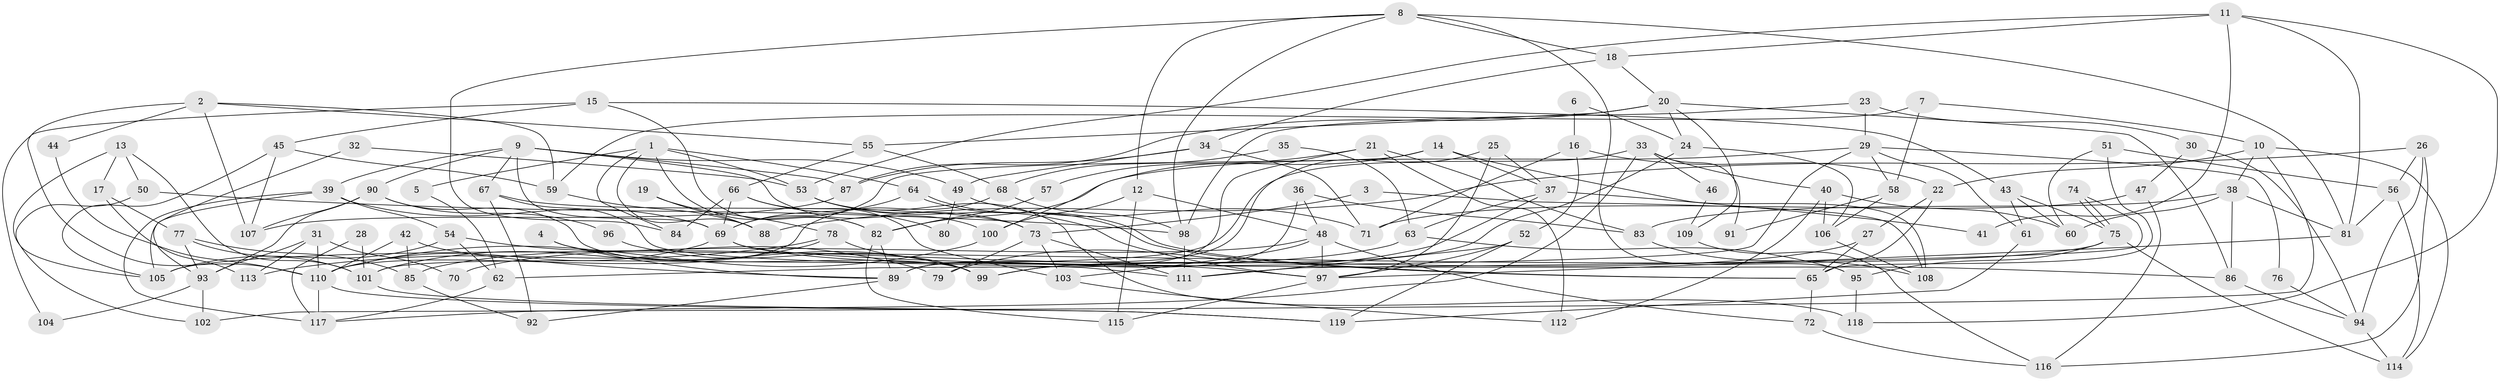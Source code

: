 // Generated by graph-tools (version 1.1) at 2025/14/03/09/25 04:14:55]
// undirected, 119 vertices, 238 edges
graph export_dot {
graph [start="1"]
  node [color=gray90,style=filled];
  1;
  2;
  3;
  4;
  5;
  6;
  7;
  8;
  9;
  10;
  11;
  12;
  13;
  14;
  15;
  16;
  17;
  18;
  19;
  20;
  21;
  22;
  23;
  24;
  25;
  26;
  27;
  28;
  29;
  30;
  31;
  32;
  33;
  34;
  35;
  36;
  37;
  38;
  39;
  40;
  41;
  42;
  43;
  44;
  45;
  46;
  47;
  48;
  49;
  50;
  51;
  52;
  53;
  54;
  55;
  56;
  57;
  58;
  59;
  60;
  61;
  62;
  63;
  64;
  65;
  66;
  67;
  68;
  69;
  70;
  71;
  72;
  73;
  74;
  75;
  76;
  77;
  78;
  79;
  80;
  81;
  82;
  83;
  84;
  85;
  86;
  87;
  88;
  89;
  90;
  91;
  92;
  93;
  94;
  95;
  96;
  97;
  98;
  99;
  100;
  101;
  102;
  103;
  104;
  105;
  106;
  107;
  108;
  109;
  110;
  111;
  112;
  113;
  114;
  115;
  116;
  117;
  118;
  119;
  1 -- 64;
  1 -- 53;
  1 -- 5;
  1 -- 82;
  1 -- 84;
  1 -- 88;
  2 -- 110;
  2 -- 55;
  2 -- 44;
  2 -- 59;
  2 -- 107;
  3 -- 73;
  3 -- 108;
  4 -- 99;
  4 -- 89;
  5 -- 62;
  6 -- 24;
  6 -- 16;
  7 -- 10;
  7 -- 59;
  7 -- 58;
  8 -- 84;
  8 -- 81;
  8 -- 12;
  8 -- 18;
  8 -- 95;
  8 -- 98;
  9 -- 49;
  9 -- 90;
  9 -- 39;
  9 -- 67;
  9 -- 69;
  9 -- 87;
  9 -- 100;
  10 -- 114;
  10 -- 38;
  10 -- 22;
  10 -- 102;
  11 -- 18;
  11 -- 53;
  11 -- 41;
  11 -- 81;
  11 -- 118;
  12 -- 100;
  12 -- 48;
  12 -- 115;
  13 -- 105;
  13 -- 50;
  13 -- 17;
  13 -- 101;
  14 -- 69;
  14 -- 100;
  14 -- 37;
  14 -- 108;
  15 -- 45;
  15 -- 82;
  15 -- 43;
  15 -- 104;
  16 -- 52;
  16 -- 22;
  16 -- 71;
  17 -- 77;
  17 -- 113;
  18 -- 20;
  18 -- 34;
  19 -- 78;
  19 -- 88;
  20 -- 87;
  20 -- 86;
  20 -- 24;
  20 -- 55;
  20 -- 109;
  21 -- 112;
  21 -- 89;
  21 -- 57;
  21 -- 83;
  22 -- 65;
  22 -- 27;
  23 -- 29;
  23 -- 98;
  23 -- 30;
  24 -- 106;
  24 -- 99;
  25 -- 97;
  25 -- 89;
  25 -- 37;
  26 -- 94;
  26 -- 116;
  26 -- 56;
  26 -- 88;
  27 -- 65;
  27 -- 99;
  28 -- 101;
  28 -- 117;
  29 -- 82;
  29 -- 61;
  29 -- 58;
  29 -- 62;
  29 -- 76;
  30 -- 94;
  30 -- 47;
  31 -- 110;
  31 -- 113;
  31 -- 70;
  31 -- 93;
  32 -- 53;
  32 -- 93;
  33 -- 101;
  33 -- 117;
  33 -- 40;
  33 -- 46;
  33 -- 91;
  34 -- 87;
  34 -- 49;
  34 -- 71;
  35 -- 68;
  35 -- 63;
  36 -- 48;
  36 -- 83;
  36 -- 89;
  37 -- 41;
  37 -- 63;
  37 -- 79;
  38 -- 81;
  38 -- 83;
  38 -- 60;
  38 -- 86;
  39 -- 69;
  39 -- 54;
  39 -- 105;
  39 -- 117;
  40 -- 60;
  40 -- 106;
  40 -- 112;
  42 -- 110;
  42 -- 89;
  42 -- 85;
  43 -- 75;
  43 -- 60;
  43 -- 61;
  44 -- 110;
  45 -- 59;
  45 -- 107;
  45 -- 105;
  46 -- 109;
  47 -- 71;
  47 -- 116;
  48 -- 103;
  48 -- 70;
  48 -- 72;
  48 -- 97;
  49 -- 71;
  49 -- 80;
  50 -- 102;
  50 -- 98;
  51 -- 60;
  51 -- 56;
  51 -- 65;
  52 -- 97;
  52 -- 111;
  52 -- 119;
  53 -- 97;
  53 -- 118;
  53 -- 73;
  54 -- 105;
  54 -- 62;
  54 -- 79;
  55 -- 68;
  55 -- 66;
  56 -- 81;
  56 -- 114;
  57 -- 82;
  58 -- 91;
  58 -- 106;
  59 -- 88;
  61 -- 119;
  62 -- 117;
  63 -- 95;
  63 -- 85;
  64 -- 65;
  64 -- 65;
  64 -- 69;
  65 -- 72;
  66 -- 69;
  66 -- 80;
  66 -- 84;
  66 -- 103;
  67 -- 73;
  67 -- 92;
  67 -- 111;
  68 -- 110;
  68 -- 98;
  69 -- 97;
  69 -- 86;
  69 -- 110;
  72 -- 116;
  73 -- 79;
  73 -- 103;
  73 -- 111;
  74 -- 111;
  74 -- 75;
  74 -- 75;
  75 -- 105;
  75 -- 95;
  75 -- 114;
  76 -- 94;
  77 -- 85;
  77 -- 101;
  77 -- 93;
  78 -- 101;
  78 -- 99;
  78 -- 113;
  81 -- 97;
  82 -- 89;
  82 -- 115;
  83 -- 108;
  85 -- 92;
  86 -- 94;
  87 -- 107;
  89 -- 92;
  90 -- 93;
  90 -- 99;
  90 -- 96;
  90 -- 107;
  93 -- 102;
  93 -- 104;
  94 -- 114;
  95 -- 118;
  96 -- 99;
  97 -- 115;
  98 -- 111;
  100 -- 110;
  101 -- 119;
  103 -- 112;
  106 -- 108;
  109 -- 116;
  110 -- 117;
  110 -- 119;
}
